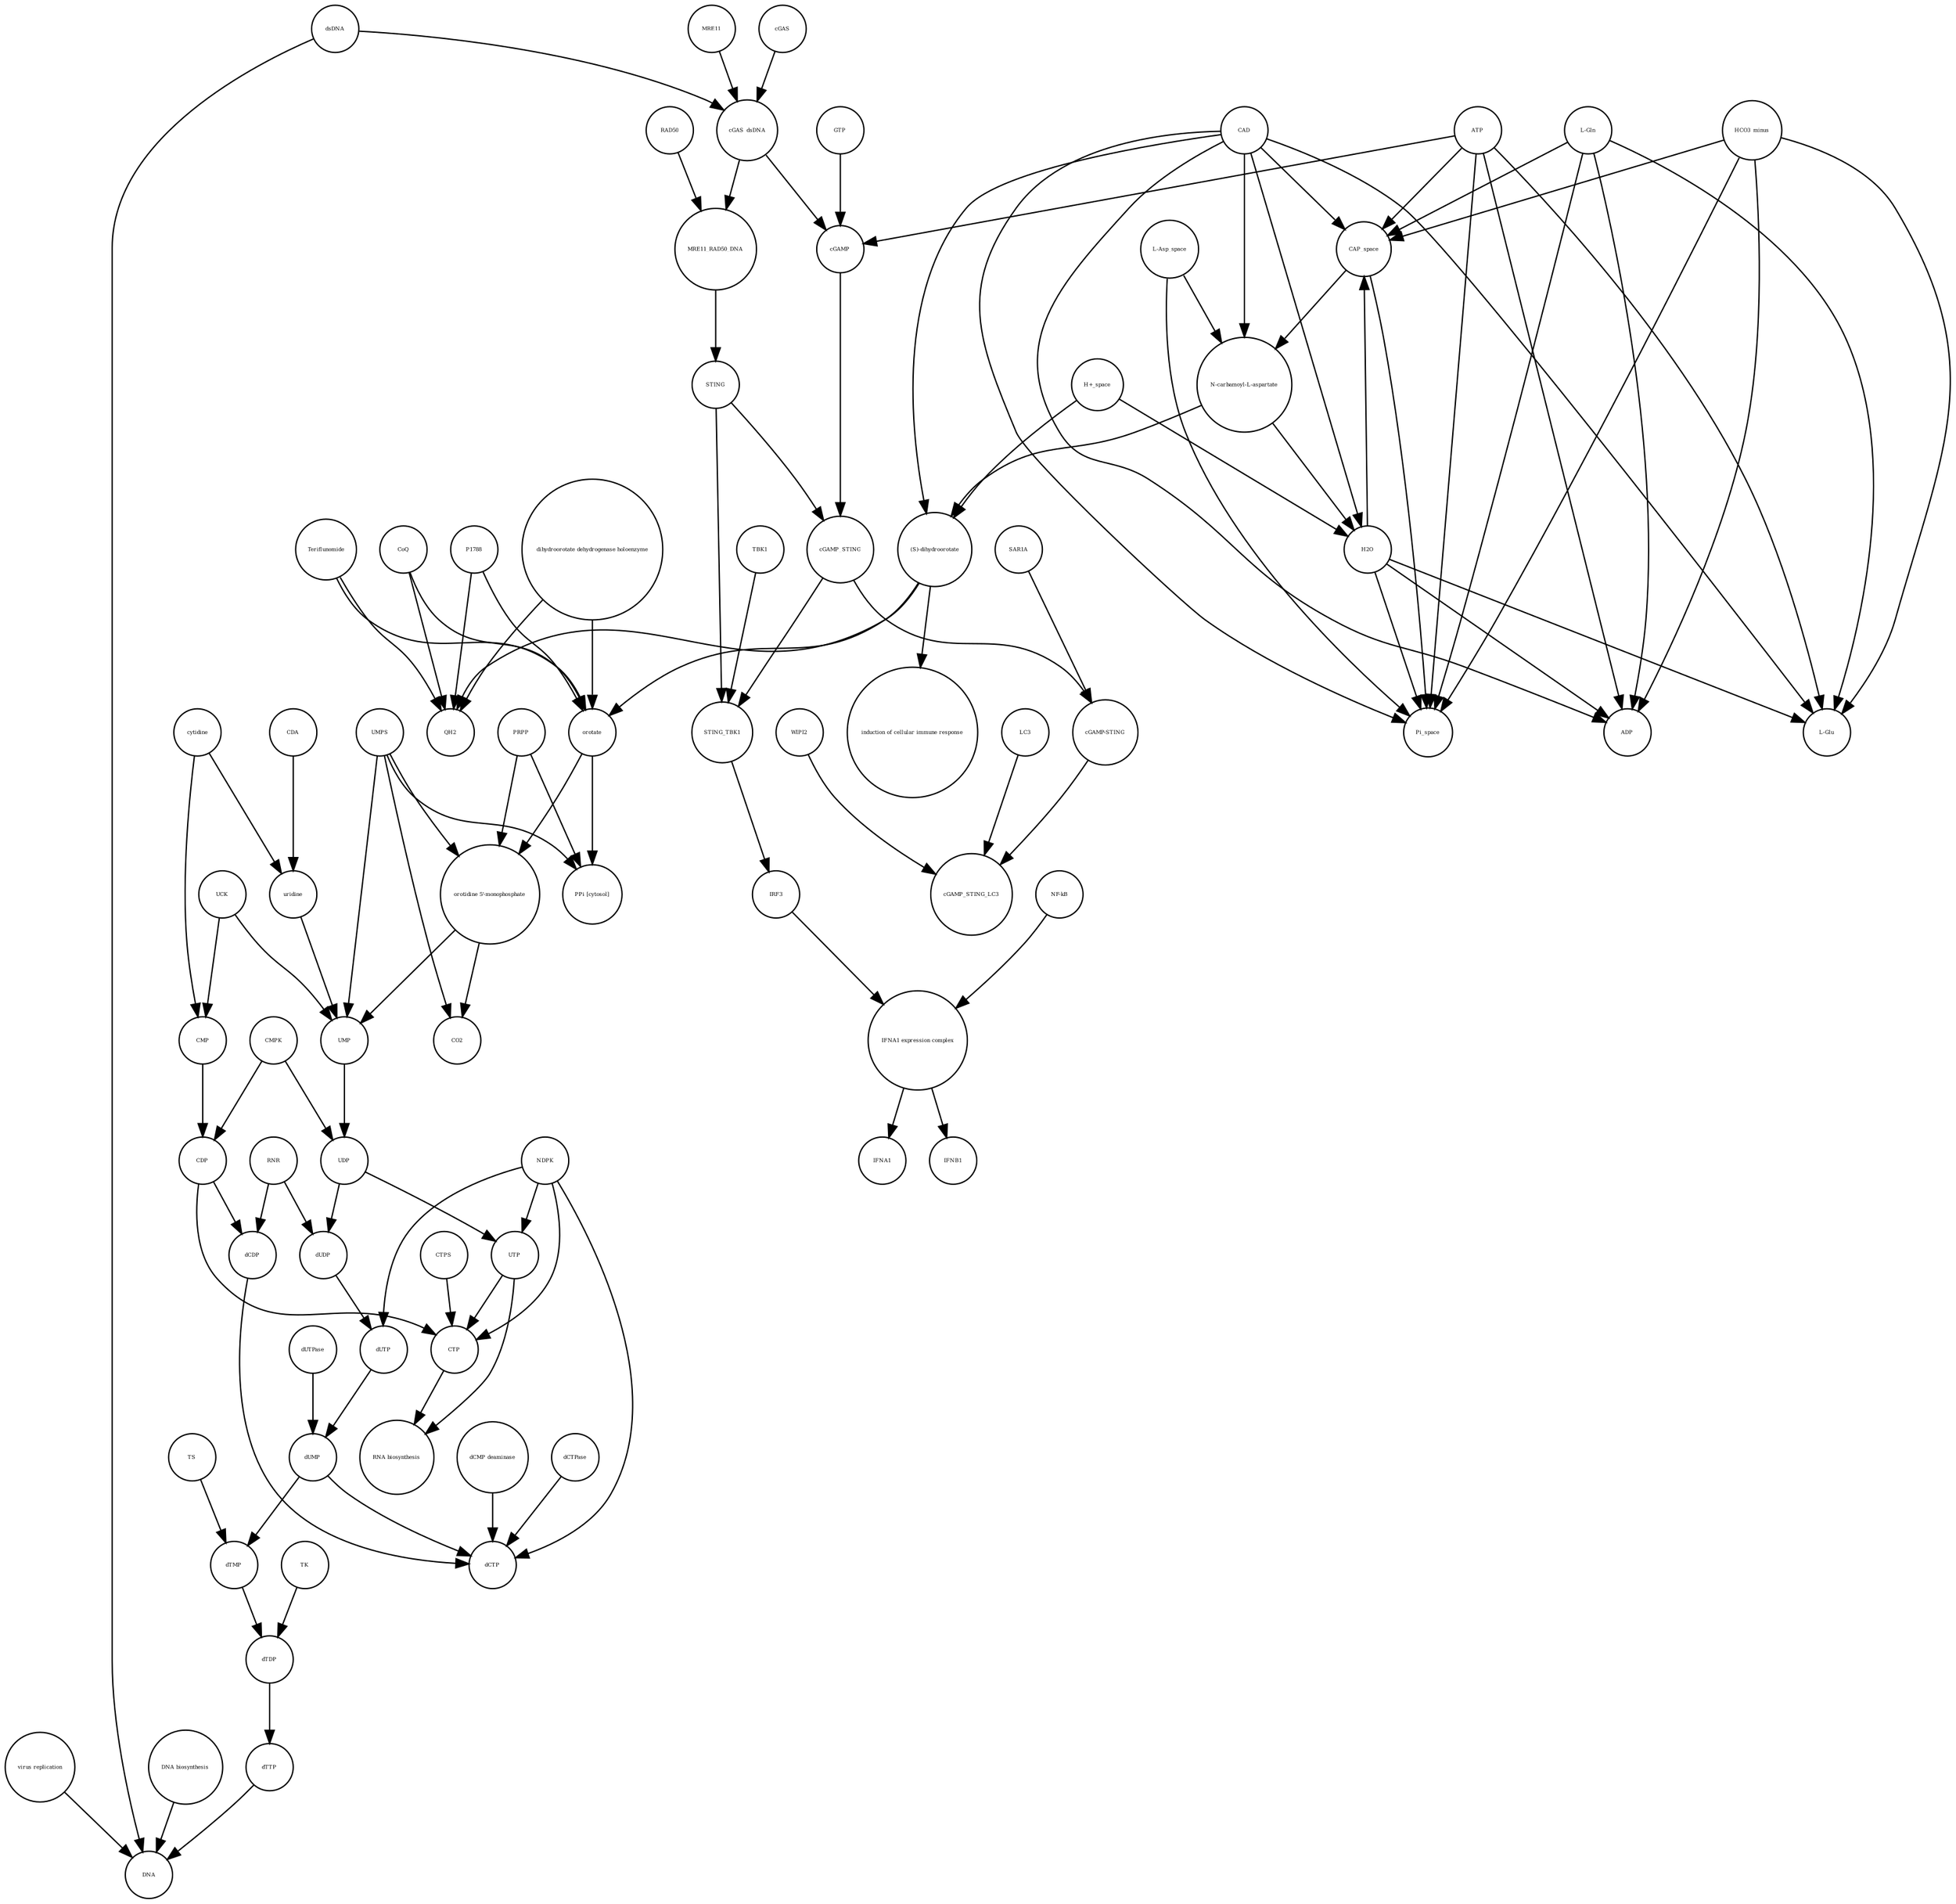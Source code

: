 strict digraph  {
UTP [annotation="", bipartite=0, cls="simple chemical", fontsize=4, label=UTP, shape=circle];
"RNA biosynthesis" [annotation="urn_miriam_obo.go_GO%3A0032774", bipartite=0, cls=phenotype, fontsize=4, label="RNA biosynthesis", shape=circle];
CTP [annotation="", bipartite=0, cls="simple chemical", fontsize=4, label=CTP, shape=circle];
"(S)-dihydroorotate" [annotation="", bipartite=0, cls="simple chemical", fontsize=4, label="(S)-dihydroorotate", shape=circle];
"induction of cellular immune response" [annotation="", bipartite=0, cls=phenotype, fontsize=4, label="induction of cellular immune response", shape=circle];
cGAMP [annotation="", bipartite=0, cls="simple chemical", fontsize=4, label=cGAMP, shape=circle];
dTDP [annotation="", bipartite=0, cls="simple chemical", fontsize=4, label=dTDP, shape=circle];
PRPP [annotation="", bipartite=0, cls="simple chemical", fontsize=4, label=PRPP, shape=circle];
UDP [annotation="", bipartite=0, cls="simple chemical", fontsize=4, label=UDP, shape=circle];
WIPI2 [annotation="", bipartite=0, cls=macromolecule, fontsize=4, label=WIPI2, shape=circle];
"PPi [cytosol]" [annotation="", bipartite=0, cls="simple chemical", fontsize=4, label="PPi [cytosol]", shape=circle];
RNR [annotation="", bipartite=0, cls=macromolecule, fontsize=4, label=RNR, shape=circle];
"virus replication" [annotation="", bipartite=0, cls=phenotype, fontsize=4, label="virus replication", shape=circle];
dUTP [annotation="", bipartite=0, cls="simple chemical", fontsize=4, label=dUTP, shape=circle];
Pi_space [annotation="", bipartite=0, cls="simple chemical", fontsize=4, label=Pi_space, shape=circle];
dUDP [annotation="", bipartite=0, cls="simple chemical", fontsize=4, label=dUDP, shape=circle];
TS [annotation="", bipartite=0, cls=macromolecule, fontsize=4, label=TS, shape=circle];
"dihydroorotate dehydrogenase holoenzyme" [annotation="", bipartite=0, cls="simple chemical", fontsize=4, label="dihydroorotate dehydrogenase holoenzyme", shape=circle];
CMPK [annotation="", bipartite=0, cls=macromolecule, fontsize=4, label=CMPK, shape=circle];
cGAMP_STING [annotation="", bipartite=0, cls=complex, fontsize=4, label=cGAMP_STING, shape=circle];
Teriflunomide [annotation="", bipartite=0, cls="simple chemical", fontsize=4, label=Teriflunomide, shape=circle];
dsDNA [annotation="", bipartite=0, cls="simple chemical", fontsize=4, label=dsDNA, shape=circle];
"orotidine 5'-monophosphate" [annotation="", bipartite=0, cls="simple chemical", fontsize=4, label="orotidine 5'-monophosphate", shape=circle];
DNA [annotation="", bipartite=0, cls="nucleic acid feature", fontsize=4, label=DNA, shape=circle];
cGAS_dsDNA [annotation="", bipartite=0, cls=complex, fontsize=4, label=cGAS_dsDNA, shape=circle];
"L-Gln" [annotation="", bipartite=0, cls="simple chemical", fontsize=4, label="L-Gln", shape=circle];
"L-Glu" [annotation="", bipartite=0, cls="simple chemical", fontsize=4, label="L-Glu", shape=circle];
ADP [annotation="", bipartite=0, cls="simple chemical", fontsize=4, label=ADP, shape=circle];
orotate [annotation="", bipartite=0, cls="simple chemical", fontsize=4, label=orotate, shape=circle];
HCO3_minus [annotation="", bipartite=0, cls="simple chemical", fontsize=4, label=HCO3_minus, shape=circle];
UCK [annotation="", bipartite=0, cls=macromolecule, fontsize=4, label=UCK, shape=circle];
GTP [annotation="", bipartite=0, cls="simple chemical", fontsize=4, label=GTP, shape=circle];
SAR1A [annotation="", bipartite=0, cls=macromolecule, fontsize=4, label=SAR1A, shape=circle];
"DNA biosynthesis" [annotation="urn_miriam_obo.go_GO%3A0071897", bipartite=0, cls=phenotype, fontsize=4, label="DNA biosynthesis", shape=circle];
TBK1 [annotation="", bipartite=0, cls=macromolecule, fontsize=4, label=TBK1, shape=circle];
LC3 [annotation="", bipartite=0, cls=macromolecule, fontsize=4, label=LC3, shape=circle];
STING [annotation="", bipartite=0, cls="macromolecule multimer", fontsize=4, label=STING, shape=circle];
IFNB1 [annotation="", bipartite=0, cls="nucleic acid feature", fontsize=4, label=IFNB1, shape=circle];
CoQ [annotation="", bipartite=0, cls="simple chemical", fontsize=4, label=CoQ, shape=circle];
dUMP [annotation="", bipartite=0, cls="simple chemical", fontsize=4, label=dUMP, shape=circle];
dUTPase [annotation="", bipartite=0, cls=macromolecule, fontsize=4, label=dUTPase, shape=circle];
RAD50 [annotation="", bipartite=0, cls="macromolecule multimer", fontsize=4, label=RAD50, shape=circle];
"IFNA1 expression complex" [annotation="", bipartite=0, cls=complex, fontsize=4, label="IFNA1 expression complex", shape=circle];
dTMP [annotation="", bipartite=0, cls="simple chemical", fontsize=4, label=dTMP, shape=circle];
QH2 [annotation="", bipartite=0, cls="simple chemical", fontsize=4, label=QH2, shape=circle];
CMP [annotation="", bipartite=0, cls="simple chemical", fontsize=4, label=CMP, shape=circle];
"H+_space" [annotation="", bipartite=0, cls="simple chemical", fontsize=4, label="H+_space", shape=circle];
"dCMP deaminase" [annotation="", bipartite=0, cls=macromolecule, fontsize=4, label="dCMP deaminase", shape=circle];
P1788 [annotation="", bipartite=0, cls="simple chemical", fontsize=4, label=P1788, shape=circle];
CO2 [annotation="", bipartite=0, cls="simple chemical", fontsize=4, label=CO2, shape=circle];
cytidine [annotation="", bipartite=0, cls="simple chemical", fontsize=4, label=cytidine, shape=circle];
dCTPase [annotation="", bipartite=0, cls=macromolecule, fontsize=4, label=dCTPase, shape=circle];
CAD [annotation="", bipartite=0, cls=macromolecule, fontsize=4, label=CAD, shape=circle];
UMP [annotation="", bipartite=0, cls="simple chemical", fontsize=4, label=UMP, shape=circle];
H2O [annotation="", bipartite=0, cls="simple chemical", fontsize=4, label=H2O, shape=circle];
dCDP [annotation="", bipartite=0, cls="simple chemical", fontsize=4, label=dCDP, shape=circle];
cGAS [annotation="", bipartite=0, cls=macromolecule, fontsize=4, label=cGAS, shape=circle];
CDA [annotation="", bipartite=0, cls=macromolecule, fontsize=4, label=CDA, shape=circle];
MRE11_RAD50_DNA [annotation="", bipartite=0, cls=complex, fontsize=4, label=MRE11_RAD50_DNA, shape=circle];
CTPS [annotation="", bipartite=0, cls=macromolecule, fontsize=4, label=CTPS, shape=circle];
"NF-kB" [annotation="", bipartite=0, cls=complex, fontsize=4, label="NF-kB", shape=circle];
NDPK [annotation="", bipartite=0, cls=macromolecule, fontsize=4, label=NDPK, shape=circle];
CAP_space [annotation="", bipartite=0, cls="simple chemical", fontsize=4, label=CAP_space, shape=circle];
dCTP [annotation="", bipartite=0, cls="simple chemical", fontsize=4, label=dCTP, shape=circle];
IFNA1 [annotation="", bipartite=0, cls="nucleic acid feature", fontsize=4, label=IFNA1, shape=circle];
"N-carbamoyl-L-aspartate" [annotation="", bipartite=0, cls="simple chemical", fontsize=4, label="N-carbamoyl-L-aspartate", shape=circle];
IRF3 [annotation="", bipartite=0, cls="macromolecule multimer", fontsize=4, label=IRF3, shape=circle];
TK [annotation="", bipartite=0, cls=macromolecule, fontsize=4, label=TK, shape=circle];
MRE11 [annotation="", bipartite=0, cls="macromolecule multimer", fontsize=4, label=MRE11, shape=circle];
ATP [annotation="", bipartite=0, cls="simple chemical", fontsize=4, label=ATP, shape=circle];
uridine [annotation="", bipartite=0, cls="simple chemical", fontsize=4, label=uridine, shape=circle];
CDP [annotation="", bipartite=0, cls="simple chemical", fontsize=4, label=CDP, shape=circle];
cGAMP_STING_LC3 [annotation="", bipartite=0, cls=complex, fontsize=4, label=cGAMP_STING_LC3, shape=circle];
STING_TBK1 [annotation="", bipartite=0, cls=complex, fontsize=4, label=STING_TBK1, shape=circle];
dTTP [annotation="", bipartite=0, cls="simple chemical", fontsize=4, label=dTTP, shape=circle];
"L-Asp_space" [annotation="", bipartite=0, cls="simple chemical", fontsize=4, label="L-Asp_space", shape=circle];
UMPS [annotation="", bipartite=0, cls="macromolecule multimer", fontsize=4, label=UMPS, shape=circle];
"cGAMP-STING" [annotation="", bipartite=0, cls=complex, fontsize=4, label="cGAMP-STING", shape=circle];
UTP -> "RNA biosynthesis"  [annotation="", interaction_type="necessary stimulation"];
UTP -> CTP  [annotation="", interaction_type=production];
CTP -> "RNA biosynthesis"  [annotation="", interaction_type="necessary stimulation"];
"(S)-dihydroorotate" -> "induction of cellular immune response"  [annotation="", interaction_type="necessary stimulation"];
"(S)-dihydroorotate" -> orotate  [annotation="", interaction_type=production];
"(S)-dihydroorotate" -> QH2  [annotation="", interaction_type=production];
cGAMP -> cGAMP_STING  [annotation="", interaction_type=production];
dTDP -> dTTP  [annotation="", interaction_type=production];
PRPP -> "orotidine 5'-monophosphate"  [annotation="", interaction_type=production];
PRPP -> "PPi [cytosol]"  [annotation="", interaction_type=production];
UDP -> UTP  [annotation="", interaction_type=production];
UDP -> dUDP  [annotation="", interaction_type=production];
WIPI2 -> cGAMP_STING_LC3  [annotation="", interaction_type=catalysis];
RNR -> dUDP  [annotation="", interaction_type=catalysis];
RNR -> dCDP  [annotation="", interaction_type=catalysis];
"virus replication" -> DNA  [annotation="", interaction_type=inhibition];
dUTP -> dUMP  [annotation="", interaction_type=production];
dUDP -> dUTP  [annotation="", interaction_type=production];
TS -> dTMP  [annotation="", interaction_type=catalysis];
"dihydroorotate dehydrogenase holoenzyme" -> orotate  [annotation=urn_miriam_reactome_REACT_1698, interaction_type=catalysis];
"dihydroorotate dehydrogenase holoenzyme" -> QH2  [annotation=urn_miriam_reactome_REACT_1698, interaction_type=catalysis];
CMPK -> CDP  [annotation="", interaction_type=catalysis];
CMPK -> UDP  [annotation="", interaction_type=catalysis];
cGAMP_STING -> STING_TBK1  [annotation="", interaction_type=production];
cGAMP_STING -> "cGAMP-STING"  [annotation="", interaction_type=production];
Teriflunomide -> orotate  [annotation=urn_miriam_reactome_REACT_1698, interaction_type=inhibition];
Teriflunomide -> QH2  [annotation=urn_miriam_reactome_REACT_1698, interaction_type=inhibition];
dsDNA -> DNA  [annotation="", interaction_type=production];
dsDNA -> cGAS_dsDNA  [annotation="", interaction_type=production];
"orotidine 5'-monophosphate" -> UMP  [annotation="", interaction_type=production];
"orotidine 5'-monophosphate" -> CO2  [annotation="", interaction_type=production];
cGAS_dsDNA -> MRE11_RAD50_DNA  [annotation="", interaction_type=production];
cGAS_dsDNA -> cGAMP  [annotation="", interaction_type=catalysis];
"L-Gln" -> "L-Glu"  [annotation="", interaction_type=production];
"L-Gln" -> ADP  [annotation="", interaction_type=production];
"L-Gln" -> Pi_space  [annotation="", interaction_type=production];
"L-Gln" -> CAP_space  [annotation="", interaction_type=production];
orotate -> "orotidine 5'-monophosphate"  [annotation="", interaction_type=production];
orotate -> "PPi [cytosol]"  [annotation="", interaction_type=production];
HCO3_minus -> "L-Glu"  [annotation="", interaction_type=production];
HCO3_minus -> ADP  [annotation="", interaction_type=production];
HCO3_minus -> Pi_space  [annotation="", interaction_type=production];
HCO3_minus -> CAP_space  [annotation="", interaction_type=production];
UCK -> CMP  [annotation="", interaction_type=catalysis];
UCK -> UMP  [annotation="", interaction_type=catalysis];
GTP -> cGAMP  [annotation="", interaction_type=production];
SAR1A -> "cGAMP-STING"  [annotation="", interaction_type=catalysis];
"DNA biosynthesis" -> DNA  [annotation="", interaction_type=catalysis];
TBK1 -> STING_TBK1  [annotation="", interaction_type=production];
LC3 -> cGAMP_STING_LC3  [annotation="", interaction_type=production];
STING -> cGAMP_STING  [annotation="", interaction_type=production];
STING -> STING_TBK1  [annotation="", interaction_type=production];
CoQ -> orotate  [annotation="", interaction_type=production];
CoQ -> QH2  [annotation="", interaction_type=production];
dUMP -> dTMP  [annotation="", interaction_type=production];
dUMP -> dCTP  [annotation="", interaction_type=production];
dUTPase -> dUMP  [annotation="", interaction_type=catalysis];
RAD50 -> MRE11_RAD50_DNA  [annotation="", interaction_type=production];
"IFNA1 expression complex" -> IFNB1  [annotation="", interaction_type=stimulation];
"IFNA1 expression complex" -> IFNA1  [annotation="", interaction_type=stimulation];
dTMP -> dTDP  [annotation="", interaction_type=production];
CMP -> CDP  [annotation="", interaction_type=production];
"H+_space" -> "(S)-dihydroorotate"  [annotation="", interaction_type=production];
"H+_space" -> H2O  [annotation="", interaction_type=production];
"dCMP deaminase" -> dCTP  [annotation="", interaction_type=catalysis];
P1788 -> orotate  [annotation=urn_miriam_reactome_REACT_1698, interaction_type=inhibition];
P1788 -> QH2  [annotation=urn_miriam_reactome_REACT_1698, interaction_type=inhibition];
cytidine -> CMP  [annotation="", interaction_type=production];
cytidine -> uridine  [annotation="", interaction_type=production];
dCTPase -> dCTP  [annotation="", interaction_type=catalysis];
CAD -> "N-carbamoyl-L-aspartate"  [annotation=urn_miriam_reactome_REACT_1698, interaction_type=catalysis];
CAD -> Pi_space  [annotation=urn_miriam_reactome_REACT_1698, interaction_type=catalysis];
CAD -> CAP_space  [annotation=urn_miriam_reactome_REACT_1698, interaction_type=catalysis];
CAD -> "L-Glu"  [annotation=urn_miriam_reactome_REACT_1698, interaction_type=catalysis];
CAD -> ADP  [annotation=urn_miriam_reactome_REACT_1698, interaction_type=catalysis];
CAD -> "(S)-dihydroorotate"  [annotation=urn_miriam_reactome_REACT_1698, interaction_type=catalysis];
CAD -> H2O  [annotation=urn_miriam_reactome_REACT_1698, interaction_type=catalysis];
UMP -> UDP  [annotation="", interaction_type=production];
H2O -> "L-Glu"  [annotation="", interaction_type=production];
H2O -> ADP  [annotation="", interaction_type=production];
H2O -> Pi_space  [annotation="", interaction_type=production];
H2O -> CAP_space  [annotation="", interaction_type=production];
dCDP -> dCTP  [annotation="", interaction_type=production];
cGAS -> cGAS_dsDNA  [annotation="", interaction_type=production];
CDA -> uridine  [annotation="", interaction_type=catalysis];
MRE11_RAD50_DNA -> STING  [annotation="", interaction_type=catalysis];
CTPS -> CTP  [annotation="", interaction_type=catalysis];
"NF-kB" -> "IFNA1 expression complex"  [annotation="", interaction_type=production];
NDPK -> UTP  [annotation="", interaction_type=catalysis];
NDPK -> dUTP  [annotation="", interaction_type=catalysis];
NDPK -> CTP  [annotation="", interaction_type=catalysis];
NDPK -> dCTP  [annotation="", interaction_type=catalysis];
CAP_space -> Pi_space  [annotation="", interaction_type=production];
CAP_space -> "N-carbamoyl-L-aspartate"  [annotation="", interaction_type=production];
"N-carbamoyl-L-aspartate" -> "(S)-dihydroorotate"  [annotation="", interaction_type=production];
"N-carbamoyl-L-aspartate" -> H2O  [annotation="", interaction_type=production];
IRF3 -> "IFNA1 expression complex"  [annotation="", interaction_type=production];
TK -> dTDP  [annotation="", interaction_type=catalysis];
MRE11 -> cGAS_dsDNA  [annotation="", interaction_type=production];
ATP -> CAP_space  [annotation="", interaction_type=production];
ATP -> "L-Glu"  [annotation="", interaction_type=production];
ATP -> ADP  [annotation="", interaction_type=production];
ATP -> Pi_space  [annotation="", interaction_type=production];
ATP -> cGAMP  [annotation="", interaction_type=production];
uridine -> UMP  [annotation="", interaction_type=production];
CDP -> CTP  [annotation="", interaction_type=production];
CDP -> dCDP  [annotation="", interaction_type=production];
STING_TBK1 -> IRF3  [annotation="", interaction_type=catalysis];
dTTP -> DNA  [annotation="", interaction_type=production];
"L-Asp_space" -> Pi_space  [annotation="", interaction_type=production];
"L-Asp_space" -> "N-carbamoyl-L-aspartate"  [annotation="", interaction_type=production];
UMPS -> "orotidine 5'-monophosphate"  [annotation=urn_miriam_reactome_REACT_1698, interaction_type=catalysis];
UMPS -> "PPi [cytosol]"  [annotation=urn_miriam_reactome_REACT_1698, interaction_type=catalysis];
UMPS -> CO2  [annotation=urn_miriam_reactome_REACT_1698, interaction_type=catalysis];
UMPS -> UMP  [annotation=urn_miriam_reactome_REACT_1698, interaction_type=catalysis];
"cGAMP-STING" -> cGAMP_STING_LC3  [annotation="", interaction_type=production];
}
